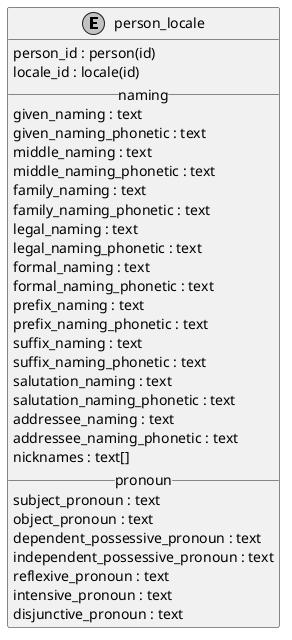 @startuml uml
skinparam monochrome true

entity person_locale {
  person_id : person(id)
  locale_id : locale(id)
  __ naming __
  given_naming : text
  given_naming_phonetic : text
  middle_naming : text
  middle_naming_phonetic : text
  family_naming : text
  family_naming_phonetic : text
  legal_naming : text
  legal_naming_phonetic : text
  formal_naming : text
  formal_naming_phonetic : text
  prefix_naming : text
  prefix_naming_phonetic : text
  suffix_naming : text
  suffix_naming_phonetic : text
  salutation_naming : text
  salutation_naming_phonetic : text
  addressee_naming : text
  addressee_naming_phonetic : text
  nicknames : text[]
  __ pronoun __
  subject_pronoun : text
  object_pronoun : text
  dependent_possessive_pronoun : text
  independent_possessive_pronoun : text
  reflexive_pronoun : text
  intensive_pronoun : text
  disjunctive_pronoun : text
}

@enduml
